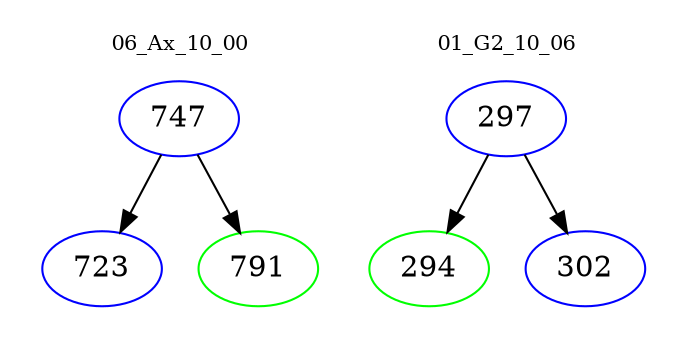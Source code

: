 digraph{
subgraph cluster_0 {
color = white
label = "06_Ax_10_00";
fontsize=10;
T0_747 [label="747", color="blue"]
T0_747 -> T0_723 [color="black"]
T0_723 [label="723", color="blue"]
T0_747 -> T0_791 [color="black"]
T0_791 [label="791", color="green"]
}
subgraph cluster_1 {
color = white
label = "01_G2_10_06";
fontsize=10;
T1_297 [label="297", color="blue"]
T1_297 -> T1_294 [color="black"]
T1_294 [label="294", color="green"]
T1_297 -> T1_302 [color="black"]
T1_302 [label="302", color="blue"]
}
}
